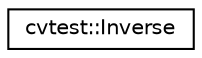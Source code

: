digraph "Graphical Class Hierarchy"
{
 // LATEX_PDF_SIZE
  edge [fontname="Helvetica",fontsize="10",labelfontname="Helvetica",labelfontsize="10"];
  node [fontname="Helvetica",fontsize="10",shape=record];
  rankdir="LR";
  Node0 [label="cvtest::Inverse",height=0.2,width=0.4,color="black", fillcolor="white", style="filled",URL="$classcvtest_1_1_inverse.html",tooltip=" "];
}
